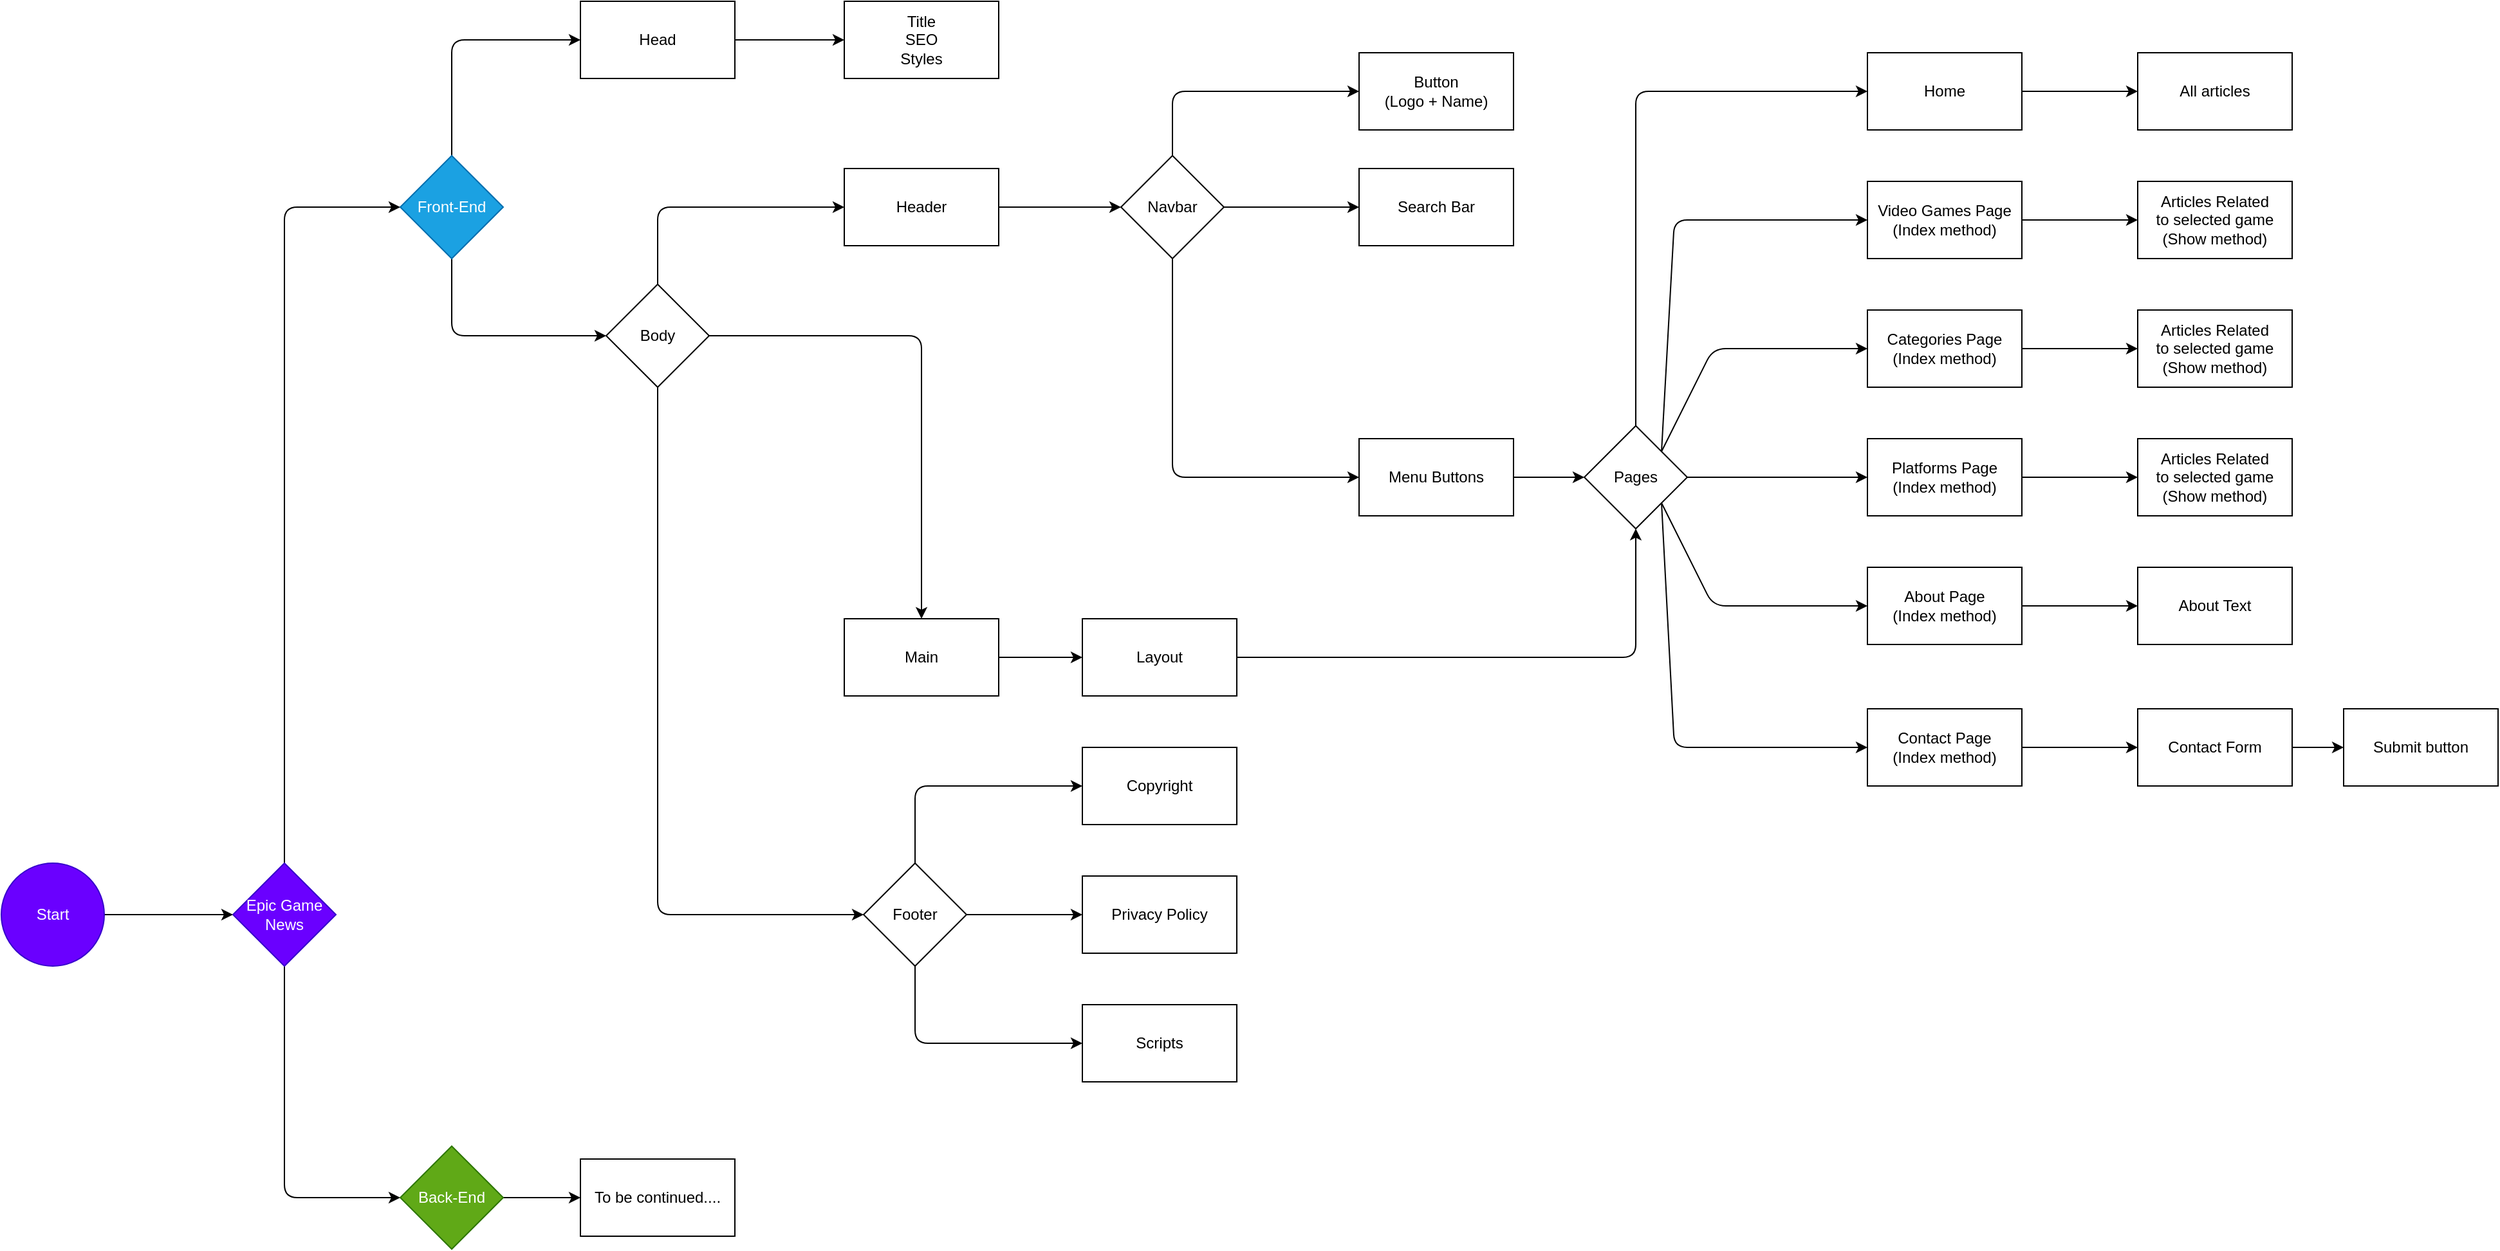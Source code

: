 <mxfile>
    <diagram id="jpFDJ0GWIhSP-LSmC-w6" name="Page-1">
        <mxGraphModel dx="742" dy="423" grid="1" gridSize="10" guides="1" tooltips="1" connect="1" arrows="1" fold="1" page="1" pageScale="1" pageWidth="850" pageHeight="1100" background="none" math="0" shadow="0">
            <root>
                <mxCell id="0"/>
                <mxCell id="1" parent="0"/>
                <mxCell id="243" value="" style="edgeStyle=none;html=1;exitX=0.5;exitY=0;exitDx=0;exitDy=0;" parent="1" source="310" edge="1">
                    <mxGeometry relative="1" as="geometry">
                        <Array as="points">
                            <mxPoint x="370" y="60"/>
                        </Array>
                        <mxPoint x="370" y="100" as="sourcePoint"/>
                        <mxPoint x="470" y="60.0" as="targetPoint"/>
                    </mxGeometry>
                </mxCell>
                <mxCell id="246" style="edgeStyle=none;html=1;" parent="1" target="244" edge="1">
                    <mxGeometry relative="1" as="geometry">
                        <Array as="points">
                            <mxPoint x="370" y="290"/>
                        </Array>
                        <mxPoint x="370" y="190" as="sourcePoint"/>
                    </mxGeometry>
                </mxCell>
                <mxCell id="312" style="edgeStyle=none;html=1;exitX=0.5;exitY=1;exitDx=0;exitDy=0;entryX=0.5;entryY=1;entryDx=0;entryDy=0;" edge="1" parent="1" target="310">
                    <mxGeometry relative="1" as="geometry">
                        <mxPoint x="370" y="190" as="sourcePoint"/>
                    </mxGeometry>
                </mxCell>
                <mxCell id="320" style="edgeStyle=none;html=1;" edge="1" parent="1" source="241" target="247">
                    <mxGeometry relative="1" as="geometry"/>
                </mxCell>
                <mxCell id="241" value="Head" style="whiteSpace=wrap;html=1;rounded=0;" parent="1" vertex="1">
                    <mxGeometry x="470" y="30.0" width="120" height="60" as="geometry"/>
                </mxCell>
                <mxCell id="250" value="" style="edgeStyle=none;html=1;" parent="1" source="244" target="249" edge="1">
                    <mxGeometry relative="1" as="geometry">
                        <Array as="points">
                            <mxPoint x="530" y="190"/>
                        </Array>
                    </mxGeometry>
                </mxCell>
                <mxCell id="253" value="" style="edgeStyle=none;html=1;" parent="1" source="244" target="252" edge="1">
                    <mxGeometry relative="1" as="geometry">
                        <Array as="points">
                            <mxPoint x="735" y="290"/>
                        </Array>
                    </mxGeometry>
                </mxCell>
                <mxCell id="255" value="" style="edgeStyle=none;html=1;" parent="1" source="244" target="254" edge="1">
                    <mxGeometry relative="1" as="geometry">
                        <Array as="points">
                            <mxPoint x="530" y="740"/>
                        </Array>
                    </mxGeometry>
                </mxCell>
                <mxCell id="244" value="Body" style="rhombus;whiteSpace=wrap;html=1;fontFamily=Helvetica;fontSize=12;fontColor=default;align=center;strokeColor=default;fillColor=default;" parent="1" vertex="1">
                    <mxGeometry x="490" y="250" width="80" height="80" as="geometry"/>
                </mxCell>
                <mxCell id="247" value="Title&lt;br&gt;SEO&lt;br&gt;Styles" style="whiteSpace=wrap;html=1;rounded=0;" parent="1" vertex="1">
                    <mxGeometry x="675" y="30.0" width="120" height="60" as="geometry"/>
                </mxCell>
                <mxCell id="257" value="" style="edgeStyle=none;html=1;" parent="1" source="249" target="256" edge="1">
                    <mxGeometry relative="1" as="geometry"/>
                </mxCell>
                <mxCell id="249" value="Header" style="whiteSpace=wrap;html=1;rounded=0;" parent="1" vertex="1">
                    <mxGeometry x="675" y="160" width="120" height="60" as="geometry"/>
                </mxCell>
                <mxCell id="292" value="" style="edgeStyle=none;html=1;" parent="1" source="252" target="291" edge="1">
                    <mxGeometry relative="1" as="geometry"/>
                </mxCell>
                <mxCell id="252" value="Main" style="whiteSpace=wrap;html=1;rounded=0;" parent="1" vertex="1">
                    <mxGeometry x="675" y="510" width="120" height="60" as="geometry"/>
                </mxCell>
                <mxCell id="294" value="" style="edgeStyle=none;html=1;" parent="1" source="254" target="293" edge="1">
                    <mxGeometry relative="1" as="geometry">
                        <Array as="points">
                            <mxPoint x="730" y="840"/>
                        </Array>
                    </mxGeometry>
                </mxCell>
                <mxCell id="296" value="" style="edgeStyle=none;html=1;" parent="1" source="254" target="295" edge="1">
                    <mxGeometry relative="1" as="geometry">
                        <Array as="points">
                            <mxPoint x="730" y="640"/>
                        </Array>
                    </mxGeometry>
                </mxCell>
                <mxCell id="299" value="" style="edgeStyle=none;html=1;" parent="1" source="254" target="298" edge="1">
                    <mxGeometry relative="1" as="geometry">
                        <Array as="points"/>
                    </mxGeometry>
                </mxCell>
                <mxCell id="254" value="Footer" style="rhombus;whiteSpace=wrap;html=1;fontFamily=Helvetica;fontSize=12;fontColor=default;align=center;strokeColor=default;fillColor=default;" parent="1" vertex="1">
                    <mxGeometry x="690" y="700" width="80" height="80" as="geometry"/>
                </mxCell>
                <mxCell id="259" value="" style="edgeStyle=none;html=1;" parent="1" source="256" target="258" edge="1">
                    <mxGeometry relative="1" as="geometry">
                        <Array as="points">
                            <mxPoint x="930" y="100"/>
                        </Array>
                    </mxGeometry>
                </mxCell>
                <mxCell id="261" value="" style="edgeStyle=none;html=1;" parent="1" source="256" target="260" edge="1">
                    <mxGeometry relative="1" as="geometry"/>
                </mxCell>
                <mxCell id="264" value="" style="edgeStyle=none;html=1;entryX=0;entryY=0.5;entryDx=0;entryDy=0;" parent="1" source="256" target="263" edge="1">
                    <mxGeometry relative="1" as="geometry">
                        <Array as="points">
                            <mxPoint x="930" y="400"/>
                        </Array>
                    </mxGeometry>
                </mxCell>
                <mxCell id="256" value="Navbar" style="rhombus;whiteSpace=wrap;html=1;fontFamily=Helvetica;fontSize=12;fontColor=default;align=center;strokeColor=default;fillColor=default;" parent="1" vertex="1">
                    <mxGeometry x="890" y="150" width="80" height="80" as="geometry"/>
                </mxCell>
                <mxCell id="258" value="Button&lt;br&gt;(Logo + Name)" style="whiteSpace=wrap;html=1;rounded=0;" parent="1" vertex="1">
                    <mxGeometry x="1075" y="70" width="120" height="60" as="geometry"/>
                </mxCell>
                <mxCell id="260" value="Search Bar" style="whiteSpace=wrap;html=1;rounded=0;" parent="1" vertex="1">
                    <mxGeometry x="1075" y="160" width="120" height="60" as="geometry"/>
                </mxCell>
                <mxCell id="266" value="" style="edgeStyle=none;html=1;entryX=0;entryY=0.5;entryDx=0;entryDy=0;exitX=1;exitY=0;exitDx=0;exitDy=0;" parent="1" source="317" target="265" edge="1">
                    <mxGeometry relative="1" as="geometry">
                        <Array as="points">
                            <mxPoint x="1320" y="200"/>
                        </Array>
                        <mxPoint x="1320" y="320" as="sourcePoint"/>
                    </mxGeometry>
                </mxCell>
                <mxCell id="270" style="edgeStyle=none;html=1;entryX=0;entryY=0.5;entryDx=0;entryDy=0;exitX=0.5;exitY=0;exitDx=0;exitDy=0;" parent="1" source="317" target="268" edge="1">
                    <mxGeometry relative="1" as="geometry">
                        <Array as="points">
                            <mxPoint x="1290" y="100"/>
                        </Array>
                        <mxPoint x="1290" y="370" as="sourcePoint"/>
                    </mxGeometry>
                </mxCell>
                <mxCell id="273" value="" style="edgeStyle=none;html=1;entryX=0;entryY=0.5;entryDx=0;entryDy=0;exitX=1;exitY=0;exitDx=0;exitDy=0;" parent="1" source="317" target="272" edge="1">
                    <mxGeometry relative="1" as="geometry">
                        <Array as="points">
                            <mxPoint x="1350" y="300"/>
                        </Array>
                        <mxPoint x="1350" y="370" as="sourcePoint"/>
                    </mxGeometry>
                </mxCell>
                <mxCell id="275" value="" style="edgeStyle=none;html=1;entryX=0;entryY=0.5;entryDx=0;entryDy=0;exitX=1;exitY=0.5;exitDx=0;exitDy=0;" parent="1" source="317" target="274" edge="1">
                    <mxGeometry relative="1" as="geometry">
                        <mxPoint x="1350" y="400.0" as="sourcePoint"/>
                    </mxGeometry>
                </mxCell>
                <mxCell id="277" style="edgeStyle=none;html=1;entryX=0;entryY=0.5;entryDx=0;entryDy=0;exitX=1;exitY=1;exitDx=0;exitDy=0;" parent="1" source="317" target="276" edge="1">
                    <mxGeometry relative="1" as="geometry">
                        <Array as="points">
                            <mxPoint x="1350" y="500"/>
                        </Array>
                        <mxPoint x="1350" y="430.0" as="sourcePoint"/>
                    </mxGeometry>
                </mxCell>
                <mxCell id="279" value="" style="edgeStyle=none;html=1;entryX=0;entryY=0.5;entryDx=0;entryDy=0;exitX=1;exitY=1;exitDx=0;exitDy=0;" parent="1" source="317" target="278" edge="1">
                    <mxGeometry relative="1" as="geometry">
                        <Array as="points">
                            <mxPoint x="1320" y="610"/>
                        </Array>
                        <mxPoint x="1320" y="430.0" as="sourcePoint"/>
                    </mxGeometry>
                </mxCell>
                <mxCell id="301" value="" style="edgeStyle=none;html=1;entryX=0;entryY=0.5;entryDx=0;entryDy=0;" parent="1" source="263" target="317" edge="1">
                    <mxGeometry relative="1" as="geometry">
                        <mxPoint x="1230" y="400.0" as="targetPoint"/>
                    </mxGeometry>
                </mxCell>
                <mxCell id="263" value="Menu Buttons" style="whiteSpace=wrap;html=1;rounded=0;" parent="1" vertex="1">
                    <mxGeometry x="1075" y="370" width="120" height="60" as="geometry"/>
                </mxCell>
                <mxCell id="288" value="" style="edgeStyle=none;html=1;" parent="1" source="265" target="287" edge="1">
                    <mxGeometry relative="1" as="geometry"/>
                </mxCell>
                <mxCell id="265" value="Video Games Page&lt;br&gt;(Index method)" style="whiteSpace=wrap;html=1;rounded=0;" parent="1" vertex="1">
                    <mxGeometry x="1470" y="170" width="120" height="60" as="geometry"/>
                </mxCell>
                <mxCell id="290" value="" style="edgeStyle=none;html=1;" parent="1" source="268" target="289" edge="1">
                    <mxGeometry relative="1" as="geometry"/>
                </mxCell>
                <mxCell id="268" value="Home" style="whiteSpace=wrap;html=1;rounded=0;" parent="1" vertex="1">
                    <mxGeometry x="1470" y="70" width="120" height="60" as="geometry"/>
                </mxCell>
                <mxCell id="308" style="edgeStyle=none;html=1;" parent="1" source="272" target="303" edge="1">
                    <mxGeometry relative="1" as="geometry"/>
                </mxCell>
                <mxCell id="272" value="Categories&amp;nbsp;Page&lt;br&gt;(Index method)" style="whiteSpace=wrap;html=1;rounded=0;" parent="1" vertex="1">
                    <mxGeometry x="1470" y="270" width="120" height="60" as="geometry"/>
                </mxCell>
                <mxCell id="307" style="edgeStyle=none;html=1;" parent="1" source="274" target="304" edge="1">
                    <mxGeometry relative="1" as="geometry"/>
                </mxCell>
                <mxCell id="274" value="Platforms&amp;nbsp;Page&lt;br&gt;(Index method)" style="whiteSpace=wrap;html=1;rounded=0;" parent="1" vertex="1">
                    <mxGeometry x="1470" y="370" width="120" height="60" as="geometry"/>
                </mxCell>
                <mxCell id="306" value="" style="edgeStyle=none;html=1;" parent="1" source="276" target="305" edge="1">
                    <mxGeometry relative="1" as="geometry"/>
                </mxCell>
                <mxCell id="276" value="About&amp;nbsp;Page&lt;br&gt;(Index method)" style="whiteSpace=wrap;html=1;rounded=0;" parent="1" vertex="1">
                    <mxGeometry x="1470" y="470" width="120" height="60" as="geometry"/>
                </mxCell>
                <mxCell id="281" value="" style="edgeStyle=none;html=1;" parent="1" source="278" target="280" edge="1">
                    <mxGeometry relative="1" as="geometry"/>
                </mxCell>
                <mxCell id="278" value="Contact&amp;nbsp;Page&lt;br&gt;(Index method)" style="whiteSpace=wrap;html=1;rounded=0;" parent="1" vertex="1">
                    <mxGeometry x="1470" y="580" width="120" height="60" as="geometry"/>
                </mxCell>
                <mxCell id="333" style="edgeStyle=none;html=1;" edge="1" parent="1" source="280" target="283">
                    <mxGeometry relative="1" as="geometry"/>
                </mxCell>
                <mxCell id="280" value="Contact Form" style="whiteSpace=wrap;html=1;rounded=0;" parent="1" vertex="1">
                    <mxGeometry x="1680" y="580" width="120" height="60" as="geometry"/>
                </mxCell>
                <mxCell id="283" value="Submit button" style="whiteSpace=wrap;html=1;rounded=0;" parent="1" vertex="1">
                    <mxGeometry x="1840" y="580" width="120" height="60" as="geometry"/>
                </mxCell>
                <mxCell id="287" value="Articles Related&lt;br&gt;to selected game&lt;br&gt;(Show method)" style="whiteSpace=wrap;html=1;rounded=0;" parent="1" vertex="1">
                    <mxGeometry x="1680" y="170" width="120" height="60" as="geometry"/>
                </mxCell>
                <mxCell id="289" value="All articles" style="whiteSpace=wrap;html=1;rounded=0;" parent="1" vertex="1">
                    <mxGeometry x="1680" y="70" width="120" height="60" as="geometry"/>
                </mxCell>
                <mxCell id="302" style="edgeStyle=none;html=1;entryX=0.5;entryY=1;entryDx=0;entryDy=0;" parent="1" source="291" target="317" edge="1">
                    <mxGeometry relative="1" as="geometry">
                        <Array as="points">
                            <mxPoint x="1290" y="540"/>
                        </Array>
                        <mxPoint x="1260" y="470" as="targetPoint"/>
                    </mxGeometry>
                </mxCell>
                <mxCell id="291" value="Layout" style="whiteSpace=wrap;html=1;rounded=0;" parent="1" vertex="1">
                    <mxGeometry x="860" y="510" width="120" height="60" as="geometry"/>
                </mxCell>
                <mxCell id="293" value="Scripts" style="whiteSpace=wrap;html=1;rounded=0;" parent="1" vertex="1">
                    <mxGeometry x="860" y="810" width="120" height="60" as="geometry"/>
                </mxCell>
                <mxCell id="295" value="Copyright" style="whiteSpace=wrap;html=1;rounded=0;" parent="1" vertex="1">
                    <mxGeometry x="860" y="610" width="120" height="60" as="geometry"/>
                </mxCell>
                <mxCell id="298" value="Privacy Policy" style="whiteSpace=wrap;html=1;rounded=0;" parent="1" vertex="1">
                    <mxGeometry x="860" y="710" width="120" height="60" as="geometry"/>
                </mxCell>
                <mxCell id="303" value="Articles Related&lt;br&gt;to selected game&lt;br&gt;(Show method)" style="whiteSpace=wrap;html=1;rounded=0;" parent="1" vertex="1">
                    <mxGeometry x="1680" y="270" width="120" height="60" as="geometry"/>
                </mxCell>
                <mxCell id="304" value="Articles Related&lt;br&gt;to selected game&lt;br&gt;(Show method)" style="whiteSpace=wrap;html=1;rounded=0;" parent="1" vertex="1">
                    <mxGeometry x="1680" y="370" width="120" height="60" as="geometry"/>
                </mxCell>
                <mxCell id="305" value="About Text" style="whiteSpace=wrap;html=1;rounded=0;" parent="1" vertex="1">
                    <mxGeometry x="1680" y="470" width="120" height="60" as="geometry"/>
                </mxCell>
                <mxCell id="310" value="&lt;span style=&quot;color: rgb(255, 255, 255);&quot;&gt;Front-End&lt;/span&gt;" style="rhombus;whiteSpace=wrap;html=1;fontFamily=Helvetica;fontSize=12;fontColor=#ffffff;align=center;strokeColor=#006EAF;fillColor=#1ba1e2;" vertex="1" parent="1">
                    <mxGeometry x="330" y="150" width="80" height="80" as="geometry"/>
                </mxCell>
                <mxCell id="315" style="edgeStyle=none;html=1;entryX=0;entryY=0.5;entryDx=0;entryDy=0;exitX=0.5;exitY=0;exitDx=0;exitDy=0;" edge="1" parent="1" source="313" target="310">
                    <mxGeometry relative="1" as="geometry">
                        <mxPoint x="240" y="700" as="sourcePoint"/>
                        <Array as="points">
                            <mxPoint x="240" y="190"/>
                        </Array>
                    </mxGeometry>
                </mxCell>
                <mxCell id="316" style="edgeStyle=none;html=1;entryX=0;entryY=0.5;entryDx=0;entryDy=0;exitX=0.5;exitY=1;exitDx=0;exitDy=0;" edge="1" parent="1" source="313" target="314">
                    <mxGeometry relative="1" as="geometry">
                        <mxPoint x="230" y="800" as="sourcePoint"/>
                        <Array as="points">
                            <mxPoint x="240" y="960"/>
                        </Array>
                    </mxGeometry>
                </mxCell>
                <mxCell id="313" value="Epic Game News" style="rhombus;whiteSpace=wrap;html=1;fontFamily=Helvetica;fontSize=12;fontColor=#ffffff;align=center;strokeColor=#3700CC;fillColor=#6a00ff;" vertex="1" parent="1">
                    <mxGeometry x="200" y="700" width="80" height="80" as="geometry"/>
                </mxCell>
                <mxCell id="322" style="edgeStyle=none;html=1;" edge="1" parent="1" source="314" target="321">
                    <mxGeometry relative="1" as="geometry"/>
                </mxCell>
                <mxCell id="314" value="Back-End" style="rhombus;whiteSpace=wrap;html=1;fontFamily=Helvetica;fontSize=12;fontColor=#ffffff;align=center;strokeColor=#2D7600;fillColor=#60a917;" vertex="1" parent="1">
                    <mxGeometry x="330" y="920" width="80" height="80" as="geometry"/>
                </mxCell>
                <mxCell id="317" value="Pages" style="rhombus;whiteSpace=wrap;html=1;fontFamily=Helvetica;fontSize=12;fontColor=default;align=center;strokeColor=default;fillColor=default;" vertex="1" parent="1">
                    <mxGeometry x="1250" y="360" width="80" height="80" as="geometry"/>
                </mxCell>
                <mxCell id="321" value="To be continued...." style="rounded=0;whiteSpace=wrap;html=1;shadow=0;glass=0;sketch=0;" vertex="1" parent="1">
                    <mxGeometry x="470" y="930" width="120" height="60" as="geometry"/>
                </mxCell>
                <mxCell id="325" style="edgeStyle=none;html=1;entryX=0;entryY=0.5;entryDx=0;entryDy=0;" edge="1" parent="1" source="324" target="313">
                    <mxGeometry relative="1" as="geometry"/>
                </mxCell>
                <mxCell id="324" value="Start" style="ellipse;whiteSpace=wrap;html=1;aspect=fixed;rounded=0;shadow=0;glass=0;sketch=0;fillColor=#6a00ff;fontColor=#ffffff;strokeColor=#3700CC;" vertex="1" parent="1">
                    <mxGeometry x="20" y="700" width="80" height="80" as="geometry"/>
                </mxCell>
            </root>
        </mxGraphModel>
    </diagram>
</mxfile>